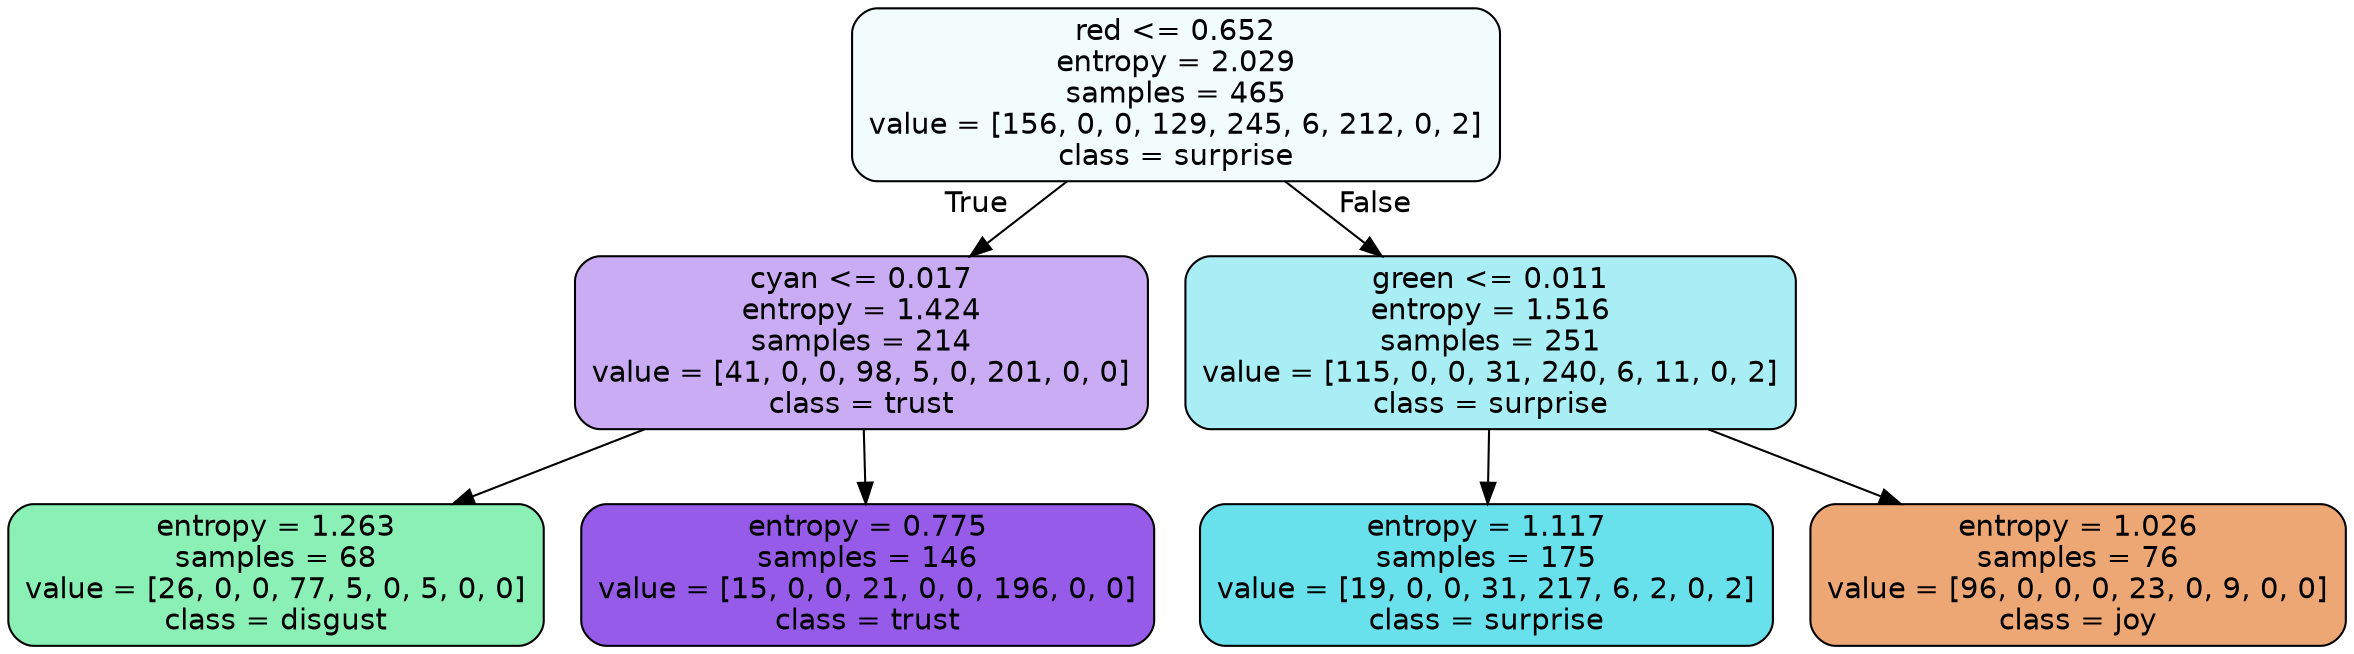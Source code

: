 digraph Tree {
node [shape=box, style="filled, rounded", color="black", fontname=helvetica] ;
edge [fontname=helvetica] ;
0 [label="red <= 0.652\nentropy = 2.029\nsamples = 465\nvalue = [156, 0, 0, 129, 245, 6, 212, 0, 2]\nclass = surprise", fillcolor="#39d7e510"] ;
1 [label="cyan <= 0.017\nentropy = 1.424\nsamples = 214\nvalue = [41, 0, 0, 98, 5, 0, 201, 0, 0]\nclass = trust", fillcolor="#8139e56a"] ;
0 -> 1 [labeldistance=2.5, labelangle=45, headlabel="True"] ;
2 [label="entropy = 1.263\nsamples = 68\nvalue = [26, 0, 0, 77, 5, 0, 5, 0, 0]\nclass = disgust", fillcolor="#39e58195"] ;
1 -> 2 ;
3 [label="entropy = 0.775\nsamples = 146\nvalue = [15, 0, 0, 21, 0, 0, 196, 0, 0]\nclass = trust", fillcolor="#8139e5d3"] ;
1 -> 3 ;
4 [label="green <= 0.011\nentropy = 1.516\nsamples = 251\nvalue = [115, 0, 0, 31, 240, 6, 11, 0, 2]\nclass = surprise", fillcolor="#39d7e56e"] ;
0 -> 4 [labeldistance=2.5, labelangle=-45, headlabel="False"] ;
5 [label="entropy = 1.117\nsamples = 175\nvalue = [19, 0, 0, 31, 217, 6, 2, 0, 2]\nclass = surprise", fillcolor="#39d7e5c1"] ;
4 -> 5 ;
6 [label="entropy = 1.026\nsamples = 76\nvalue = [96, 0, 0, 0, 23, 0, 9, 0, 0]\nclass = joy", fillcolor="#e58139b1"] ;
4 -> 6 ;
}